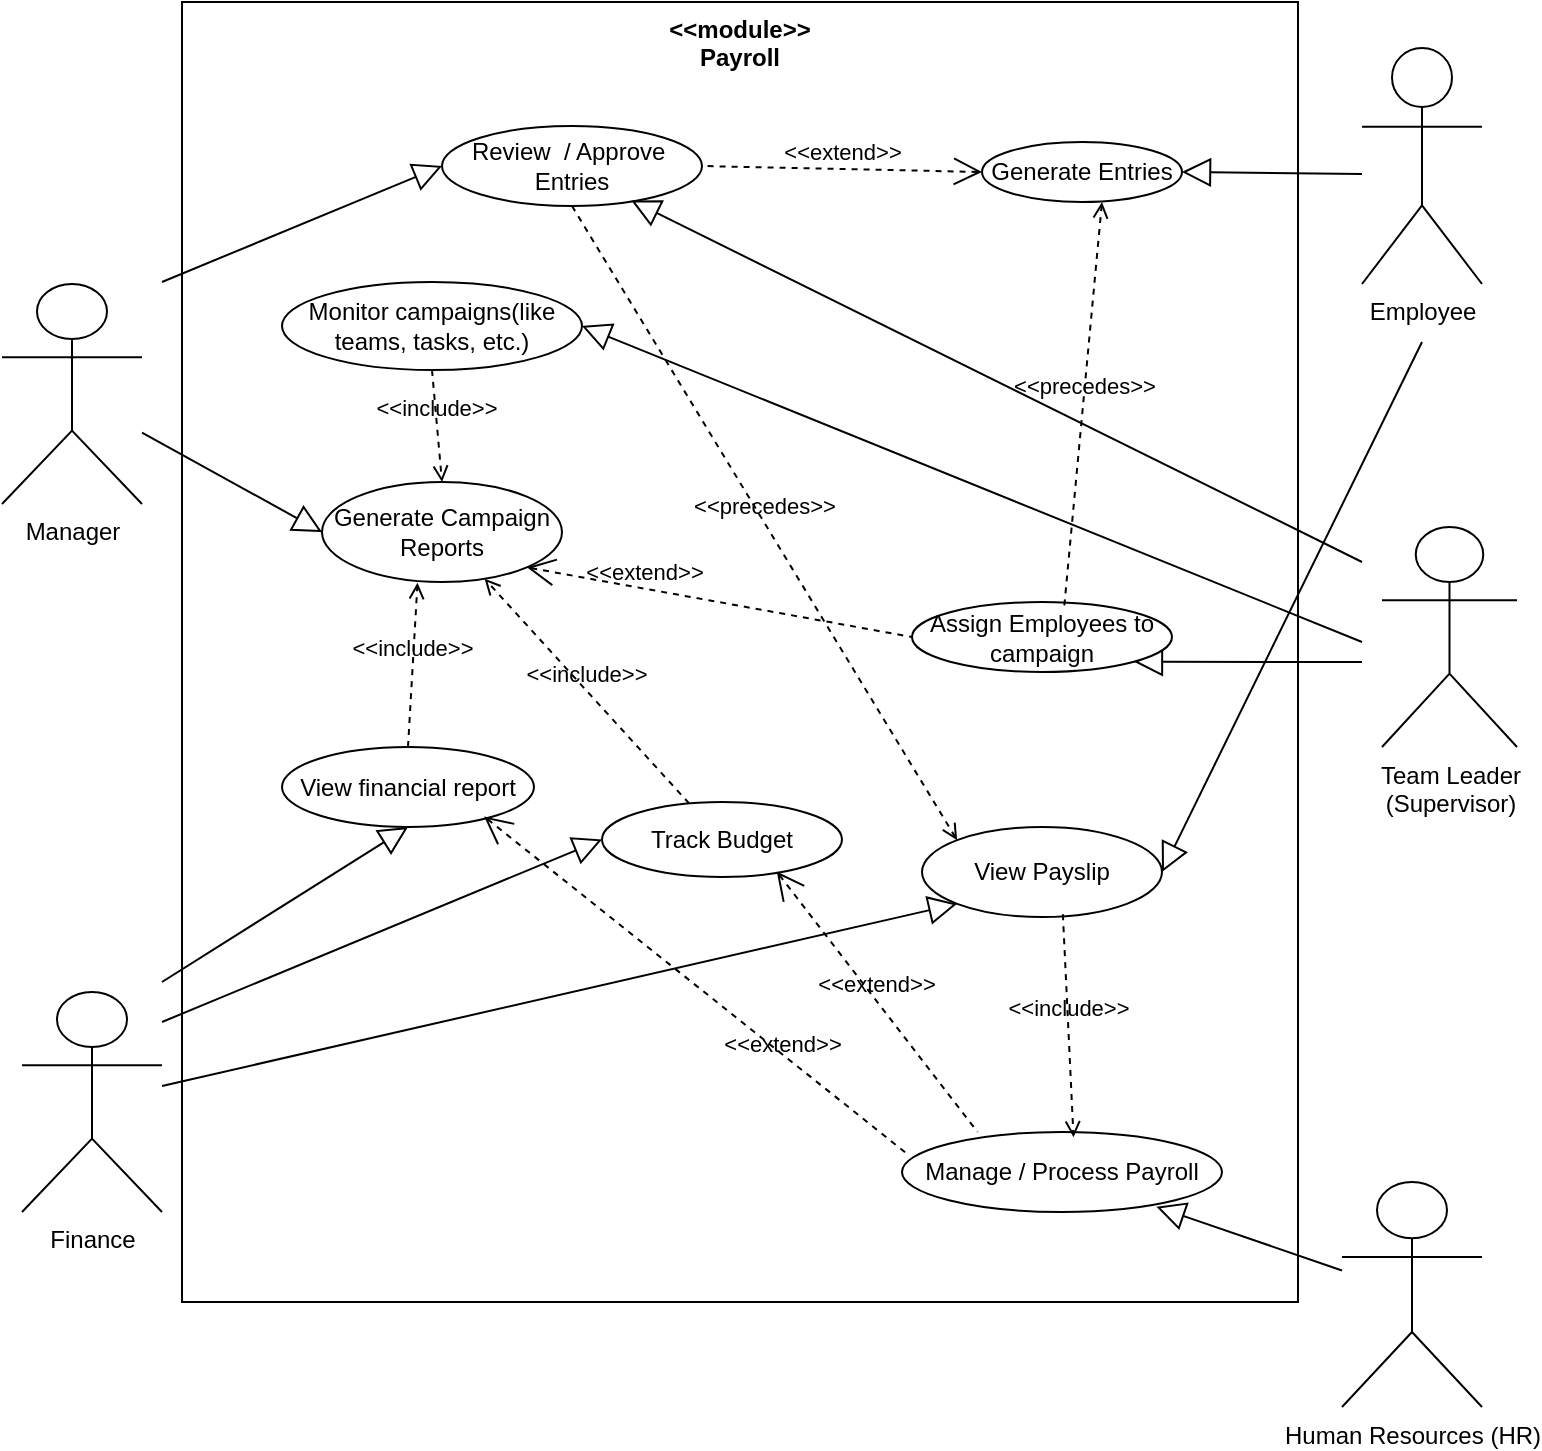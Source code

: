 <mxfile version="26.2.9">
  <diagram name="Page-1" id="xtB_eiOR6V3RR3jivYz2">
    <mxGraphModel dx="1109" dy="496" grid="1" gridSize="10" guides="1" tooltips="1" connect="1" arrows="1" fold="1" page="1" pageScale="1" pageWidth="827" pageHeight="1169" math="0" shadow="0">
      <root>
        <mxCell id="0" />
        <mxCell id="1" parent="0" />
        <mxCell id="HaT2ncolv7MbNzk2p1KF-34" value="&amp;nbsp; &amp;nbsp; &amp;lt;&amp;lt;module&amp;gt;&amp;gt;&amp;nbsp; &amp;nbsp;&amp;nbsp;&lt;div&gt;&lt;span style=&quot;background-color: transparent; color: light-dark(rgb(0, 0, 0), rgb(255, 255, 255));&quot;&gt;Payroll&lt;/span&gt;&lt;/div&gt;" style="shape=rect;html=1;verticalAlign=top;fontStyle=1;whiteSpace=wrap;align=center;" parent="1" vertex="1">
          <mxGeometry x="130" y="90" width="558" height="650" as="geometry" />
        </mxCell>
        <mxCell id="HaT2ncolv7MbNzk2p1KF-35" value="Manager" style="shape=umlActor;html=1;verticalLabelPosition=bottom;verticalAlign=top;align=center;" parent="1" vertex="1">
          <mxGeometry x="40" y="231" width="70" height="110" as="geometry" />
        </mxCell>
        <mxCell id="HaT2ncolv7MbNzk2p1KF-36" value="Employee" style="shape=umlActor;html=1;verticalLabelPosition=bottom;verticalAlign=top;align=center;" parent="1" vertex="1">
          <mxGeometry x="720" y="113" width="60" height="118" as="geometry" />
        </mxCell>
        <mxCell id="HaT2ncolv7MbNzk2p1KF-37" value="Human Resources (HR)" style="shape=umlActor;html=1;verticalLabelPosition=bottom;verticalAlign=top;align=center;" parent="1" vertex="1">
          <mxGeometry x="710" y="680" width="70" height="112.5" as="geometry" />
        </mxCell>
        <mxCell id="HaT2ncolv7MbNzk2p1KF-39" value="Generate Entries" style="ellipse;whiteSpace=wrap;html=1;" parent="1" vertex="1">
          <mxGeometry x="530" y="160" width="100" height="30" as="geometry" />
        </mxCell>
        <mxCell id="HaT2ncolv7MbNzk2p1KF-43" value="Review&amp;nbsp; / Approve&amp;nbsp;&lt;div&gt;Entries&lt;/div&gt;" style="ellipse;whiteSpace=wrap;html=1;" parent="1" vertex="1">
          <mxGeometry x="260" y="152" width="130" height="40" as="geometry" />
        </mxCell>
        <mxCell id="HaT2ncolv7MbNzk2p1KF-45" value="&amp;lt;&amp;lt;extend&amp;gt;&amp;gt;" style="edgeStyle=none;html=1;startArrow=open;endArrow=none;startSize=12;verticalAlign=bottom;dashed=1;labelBackgroundColor=none;rounded=0;entryX=1;entryY=0.5;entryDx=0;entryDy=0;exitX=0;exitY=0.5;exitDx=0;exitDy=0;" parent="1" source="HaT2ncolv7MbNzk2p1KF-39" target="HaT2ncolv7MbNzk2p1KF-43" edge="1">
          <mxGeometry width="160" relative="1" as="geometry">
            <mxPoint x="170" y="360" as="sourcePoint" />
            <mxPoint x="330" y="360" as="targetPoint" />
          </mxGeometry>
        </mxCell>
        <mxCell id="HaT2ncolv7MbNzk2p1KF-48" value="Manage / Process Payroll" style="ellipse;whiteSpace=wrap;html=1;" parent="1" vertex="1">
          <mxGeometry x="490" y="655" width="160" height="40" as="geometry" />
        </mxCell>
        <mxCell id="HaT2ncolv7MbNzk2p1KF-50" value="Team Leader&lt;br&gt;(Supervisor)" style="shape=umlActor;html=1;verticalLabelPosition=bottom;verticalAlign=top;align=center;" parent="1" vertex="1">
          <mxGeometry x="730" y="352.5" width="67.5" height="110" as="geometry" />
        </mxCell>
        <mxCell id="HaT2ncolv7MbNzk2p1KF-54" value="Generate Campaign Reports" style="ellipse;whiteSpace=wrap;html=1;" parent="1" vertex="1">
          <mxGeometry x="200" y="330" width="120" height="50" as="geometry" />
        </mxCell>
        <mxCell id="HaT2ncolv7MbNzk2p1KF-65" value="&amp;lt;&amp;lt;extend&amp;gt;&amp;gt;" style="edgeStyle=none;html=1;startArrow=open;endArrow=none;startSize=12;verticalAlign=bottom;dashed=1;labelBackgroundColor=none;rounded=0;entryX=0;entryY=0.5;entryDx=0;entryDy=0;exitX=1;exitY=1;exitDx=0;exitDy=0;" parent="1" source="HaT2ncolv7MbNzk2p1KF-54" target="HaT2ncolv7MbNzk2p1KF-51" edge="1">
          <mxGeometry x="-0.388" y="-1" width="160" relative="1" as="geometry">
            <mxPoint x="380" y="298" as="sourcePoint" />
            <mxPoint x="540" y="298" as="targetPoint" />
            <mxPoint as="offset" />
            <Array as="points" />
          </mxGeometry>
        </mxCell>
        <mxCell id="HaT2ncolv7MbNzk2p1KF-67" value="View Payslip" style="ellipse;whiteSpace=wrap;html=1;" parent="1" vertex="1">
          <mxGeometry x="500" y="502.5" width="120" height="45" as="geometry" />
        </mxCell>
        <mxCell id="HaT2ncolv7MbNzk2p1KF-69" value="Finance&lt;div&gt;&lt;br&gt;&lt;/div&gt;" style="shape=umlActor;html=1;verticalLabelPosition=bottom;verticalAlign=top;align=center;" parent="1" vertex="1">
          <mxGeometry x="50" y="585" width="70" height="110" as="geometry" />
        </mxCell>
        <mxCell id="HaT2ncolv7MbNzk2p1KF-70" value="Track Budget" style="ellipse;whiteSpace=wrap;html=1;" parent="1" vertex="1">
          <mxGeometry x="340" y="490" width="120" height="37.5" as="geometry" />
        </mxCell>
        <mxCell id="HaT2ncolv7MbNzk2p1KF-71" value="View financial report" style="ellipse;whiteSpace=wrap;html=1;" parent="1" vertex="1">
          <mxGeometry x="180" y="462.5" width="126" height="40" as="geometry" />
        </mxCell>
        <mxCell id="HaT2ncolv7MbNzk2p1KF-76" value="&amp;lt;&amp;lt;include&amp;gt;&amp;gt;" style="edgeStyle=none;html=1;endArrow=open;verticalAlign=bottom;dashed=1;labelBackgroundColor=none;rounded=0;exitX=0.5;exitY=0;exitDx=0;exitDy=0;entryX=0.398;entryY=1.008;entryDx=0;entryDy=0;entryPerimeter=0;" parent="1" source="HaT2ncolv7MbNzk2p1KF-71" target="HaT2ncolv7MbNzk2p1KF-54" edge="1">
          <mxGeometry width="160" relative="1" as="geometry">
            <mxPoint x="130" y="440" as="sourcePoint" />
            <mxPoint x="290" y="440" as="targetPoint" />
          </mxGeometry>
        </mxCell>
        <mxCell id="HaT2ncolv7MbNzk2p1KF-77" value="&amp;lt;&amp;lt;include&amp;gt;&amp;gt;" style="edgeStyle=none;html=1;endArrow=open;verticalAlign=bottom;dashed=1;labelBackgroundColor=none;rounded=0;" parent="1" source="HaT2ncolv7MbNzk2p1KF-70" target="HaT2ncolv7MbNzk2p1KF-54" edge="1">
          <mxGeometry width="160" relative="1" as="geometry">
            <mxPoint x="130" y="440" as="sourcePoint" />
            <mxPoint x="290" y="440" as="targetPoint" />
          </mxGeometry>
        </mxCell>
        <mxCell id="HaT2ncolv7MbNzk2p1KF-82" value="" style="edgeStyle=none;html=1;endArrow=block;endFill=0;endSize=12;verticalAlign=bottom;rounded=0;entryX=0.728;entryY=0.93;entryDx=0;entryDy=0;entryPerimeter=0;" parent="1" target="HaT2ncolv7MbNzk2p1KF-43" edge="1">
          <mxGeometry width="160" relative="1" as="geometry">
            <mxPoint x="720" y="370" as="sourcePoint" />
            <mxPoint x="350" y="200" as="targetPoint" />
          </mxGeometry>
        </mxCell>
        <mxCell id="HaT2ncolv7MbNzk2p1KF-83" value="" style="edgeStyle=none;html=1;endArrow=block;endFill=0;endSize=12;verticalAlign=bottom;rounded=0;entryX=0;entryY=0.5;entryDx=0;entryDy=0;" parent="1" target="HaT2ncolv7MbNzk2p1KF-43" edge="1">
          <mxGeometry width="160" relative="1" as="geometry">
            <mxPoint x="120" y="230" as="sourcePoint" />
            <mxPoint x="210" y="188" as="targetPoint" />
          </mxGeometry>
        </mxCell>
        <mxCell id="HaT2ncolv7MbNzk2p1KF-85" value="" style="edgeStyle=none;html=1;endArrow=block;endFill=0;endSize=12;verticalAlign=bottom;rounded=0;entryX=1;entryY=0.5;entryDx=0;entryDy=0;" parent="1" target="HaT2ncolv7MbNzk2p1KF-39" edge="1">
          <mxGeometry width="160" relative="1" as="geometry">
            <mxPoint x="720" y="176" as="sourcePoint" />
            <mxPoint x="570" y="176.02" as="targetPoint" />
          </mxGeometry>
        </mxCell>
        <mxCell id="HaT2ncolv7MbNzk2p1KF-87" value="" style="edgeStyle=none;html=1;endArrow=block;endFill=0;endSize=12;verticalAlign=bottom;rounded=0;entryX=0;entryY=1;entryDx=0;entryDy=0;" parent="1" source="HaT2ncolv7MbNzk2p1KF-69" target="HaT2ncolv7MbNzk2p1KF-67" edge="1">
          <mxGeometry width="160" relative="1" as="geometry">
            <mxPoint x="140" y="670" as="sourcePoint" />
            <mxPoint x="475" y="585" as="targetPoint" />
          </mxGeometry>
        </mxCell>
        <mxCell id="HaT2ncolv7MbNzk2p1KF-88" value="" style="edgeStyle=none;html=1;endArrow=block;endFill=0;endSize=12;verticalAlign=bottom;rounded=0;entryX=0.5;entryY=1;entryDx=0;entryDy=0;" parent="1" target="HaT2ncolv7MbNzk2p1KF-71" edge="1">
          <mxGeometry width="160" relative="1" as="geometry">
            <mxPoint x="120" y="580" as="sourcePoint" />
            <mxPoint x="190" y="530" as="targetPoint" />
          </mxGeometry>
        </mxCell>
        <mxCell id="HaT2ncolv7MbNzk2p1KF-89" value="" style="edgeStyle=none;html=1;endArrow=block;endFill=0;endSize=12;verticalAlign=bottom;rounded=0;entryX=0;entryY=0.5;entryDx=0;entryDy=0;" parent="1" target="HaT2ncolv7MbNzk2p1KF-70" edge="1">
          <mxGeometry width="160" relative="1" as="geometry">
            <mxPoint x="120" y="600" as="sourcePoint" />
            <mxPoint x="200.0" y="667.5" as="targetPoint" />
          </mxGeometry>
        </mxCell>
        <mxCell id="HaT2ncolv7MbNzk2p1KF-90" value="" style="edgeStyle=none;html=1;endArrow=block;endFill=0;endSize=12;verticalAlign=bottom;rounded=0;entryX=0.795;entryY=0.934;entryDx=0;entryDy=0;entryPerimeter=0;" parent="1" source="HaT2ncolv7MbNzk2p1KF-37" target="HaT2ncolv7MbNzk2p1KF-48" edge="1">
          <mxGeometry width="160" relative="1" as="geometry">
            <mxPoint x="608.02" y="768.475" as="sourcePoint" />
            <mxPoint x="544" y="720" as="targetPoint" />
          </mxGeometry>
        </mxCell>
        <mxCell id="HaT2ncolv7MbNzk2p1KF-93" value="" style="edgeStyle=none;html=1;endArrow=block;endFill=0;endSize=12;verticalAlign=bottom;rounded=0;entryX=1;entryY=1;entryDx=0;entryDy=0;" parent="1" source="HaT2ncolv7MbNzk2p1KF-51" edge="1">
          <mxGeometry width="160" relative="1" as="geometry">
            <mxPoint x="720" y="420" as="sourcePoint" />
            <mxPoint x="540.002" y="409.523" as="targetPoint" />
          </mxGeometry>
        </mxCell>
        <mxCell id="HaT2ncolv7MbNzk2p1KF-94" value="" style="edgeStyle=none;html=1;endArrow=block;endFill=0;endSize=12;verticalAlign=bottom;rounded=0;entryX=1;entryY=0.5;entryDx=0;entryDy=0;" parent="1" target="HaT2ncolv7MbNzk2p1KF-67" edge="1">
          <mxGeometry width="160" relative="1" as="geometry">
            <mxPoint x="750" y="260" as="sourcePoint" />
            <mxPoint x="290" y="450" as="targetPoint" />
            <Array as="points" />
          </mxGeometry>
        </mxCell>
        <mxCell id="HaT2ncolv7MbNzk2p1KF-98" value="Monitor campaigns(like teams, tasks, etc.)" style="ellipse;whiteSpace=wrap;html=1;" parent="1" vertex="1">
          <mxGeometry x="180" y="230" width="150" height="44" as="geometry" />
        </mxCell>
        <mxCell id="HaT2ncolv7MbNzk2p1KF-99" value="" style="edgeStyle=none;html=1;endArrow=block;endFill=0;endSize=12;verticalAlign=bottom;rounded=0;entryX=0;entryY=0.5;entryDx=0;entryDy=0;" parent="1" source="HaT2ncolv7MbNzk2p1KF-35" target="HaT2ncolv7MbNzk2p1KF-54" edge="1">
          <mxGeometry width="160" relative="1" as="geometry">
            <mxPoint x="140" y="293.995" as="sourcePoint" />
            <mxPoint x="260" y="269.45" as="targetPoint" />
          </mxGeometry>
        </mxCell>
        <mxCell id="HaT2ncolv7MbNzk2p1KF-100" value="&amp;lt;&amp;lt;include&amp;gt;&amp;gt;" style="edgeStyle=none;html=1;endArrow=open;verticalAlign=bottom;dashed=1;labelBackgroundColor=none;rounded=0;exitX=0.5;exitY=1;exitDx=0;exitDy=0;entryX=0.5;entryY=0;entryDx=0;entryDy=0;" parent="1" source="HaT2ncolv7MbNzk2p1KF-98" target="HaT2ncolv7MbNzk2p1KF-54" edge="1">
          <mxGeometry width="160" relative="1" as="geometry">
            <mxPoint x="10" y="510" as="sourcePoint" />
            <mxPoint x="290" y="320" as="targetPoint" />
          </mxGeometry>
        </mxCell>
        <mxCell id="HaT2ncolv7MbNzk2p1KF-101" value="" style="edgeStyle=none;html=1;endArrow=block;endFill=0;endSize=12;verticalAlign=bottom;rounded=0;entryX=1;entryY=0.5;entryDx=0;entryDy=0;" parent="1" edge="1" target="HaT2ncolv7MbNzk2p1KF-98">
          <mxGeometry width="160" relative="1" as="geometry">
            <mxPoint x="720" y="410" as="sourcePoint" />
            <mxPoint x="546.84" y="319.478" as="targetPoint" />
          </mxGeometry>
        </mxCell>
        <mxCell id="HaT2ncolv7MbNzk2p1KF-105" value="" style="edgeStyle=none;html=1;endArrow=block;endFill=0;endSize=12;verticalAlign=bottom;rounded=0;entryX=1;entryY=1;entryDx=0;entryDy=0;" parent="1" target="HaT2ncolv7MbNzk2p1KF-51" edge="1">
          <mxGeometry width="160" relative="1" as="geometry">
            <mxPoint x="720" y="420" as="sourcePoint" />
            <mxPoint x="540.002" y="409.523" as="targetPoint" />
          </mxGeometry>
        </mxCell>
        <mxCell id="HaT2ncolv7MbNzk2p1KF-51" value="Assign Employees to campaign" style="ellipse;whiteSpace=wrap;html=1;" parent="1" vertex="1">
          <mxGeometry x="495" y="390" width="130" height="35" as="geometry" />
        </mxCell>
        <mxCell id="HaT2ncolv7MbNzk2p1KF-106" style="edgeStyle=orthogonalEdgeStyle;rounded=0;orthogonalLoop=1;jettySize=auto;html=1;exitX=0.5;exitY=1;exitDx=0;exitDy=0;" parent="1" source="HaT2ncolv7MbNzk2p1KF-34" target="HaT2ncolv7MbNzk2p1KF-34" edge="1">
          <mxGeometry relative="1" as="geometry" />
        </mxCell>
        <mxCell id="HaT2ncolv7MbNzk2p1KF-110" value="&amp;lt;&amp;lt;precedes&amp;gt;&amp;gt;" style="edgeStyle=none;html=1;endArrow=open;verticalAlign=bottom;dashed=1;labelBackgroundColor=none;rounded=0;entryX=0;entryY=0;entryDx=0;entryDy=0;exitX=0.5;exitY=1;exitDx=0;exitDy=0;" parent="1" target="HaT2ncolv7MbNzk2p1KF-67" edge="1" source="HaT2ncolv7MbNzk2p1KF-43">
          <mxGeometry width="160" relative="1" as="geometry">
            <mxPoint x="320" y="200" as="sourcePoint" />
            <mxPoint x="510" y="330" as="targetPoint" />
          </mxGeometry>
        </mxCell>
        <mxCell id="HaT2ncolv7MbNzk2p1KF-111" value="&amp;lt;&amp;lt;precedes&amp;gt;&amp;gt;" style="edgeStyle=none;html=1;endArrow=open;verticalAlign=bottom;dashed=1;labelBackgroundColor=none;rounded=0;exitX=0.586;exitY=0.048;exitDx=0;exitDy=0;exitPerimeter=0;entryX=0.6;entryY=1;entryDx=0;entryDy=0;entryPerimeter=0;" parent="1" source="HaT2ncolv7MbNzk2p1KF-51" target="HaT2ncolv7MbNzk2p1KF-39" edge="1">
          <mxGeometry width="160" relative="1" as="geometry">
            <mxPoint x="548" y="150" as="sourcePoint" />
            <mxPoint x="720" y="462" as="targetPoint" />
          </mxGeometry>
        </mxCell>
        <mxCell id="LHTQ-P_2F2YKg3bK-t15-2" value="&amp;lt;&amp;lt;extend&amp;gt;&amp;gt;" style="edgeStyle=none;html=1;startArrow=open;endArrow=none;startSize=12;verticalAlign=bottom;dashed=1;labelBackgroundColor=none;rounded=0;exitX=0.802;exitY=0.868;exitDx=0;exitDy=0;exitPerimeter=0;entryX=0.014;entryY=0.267;entryDx=0;entryDy=0;entryPerimeter=0;" parent="1" source="HaT2ncolv7MbNzk2p1KF-71" target="HaT2ncolv7MbNzk2p1KF-48" edge="1">
          <mxGeometry x="0.429" y="-3" width="160" relative="1" as="geometry">
            <mxPoint x="360" y="530" as="sourcePoint" />
            <mxPoint x="520" y="530" as="targetPoint" />
            <mxPoint as="offset" />
          </mxGeometry>
        </mxCell>
        <mxCell id="LHTQ-P_2F2YKg3bK-t15-3" value="&amp;lt;&amp;lt;extend&amp;gt;&amp;gt;" style="edgeStyle=none;html=1;startArrow=open;endArrow=none;startSize=12;verticalAlign=bottom;dashed=1;labelBackgroundColor=none;rounded=0;entryX=0.236;entryY=0;entryDx=0;entryDy=0;entryPerimeter=0;exitX=0.728;exitY=0.927;exitDx=0;exitDy=0;exitPerimeter=0;" parent="1" source="HaT2ncolv7MbNzk2p1KF-70" target="HaT2ncolv7MbNzk2p1KF-48" edge="1">
          <mxGeometry width="160" relative="1" as="geometry">
            <mxPoint x="360" y="530" as="sourcePoint" />
            <mxPoint x="520" y="530" as="targetPoint" />
          </mxGeometry>
        </mxCell>
        <mxCell id="LHTQ-P_2F2YKg3bK-t15-4" value="&amp;lt;&amp;lt;include&amp;gt;&amp;gt;" style="edgeStyle=none;html=1;endArrow=open;verticalAlign=bottom;dashed=1;labelBackgroundColor=none;rounded=0;exitX=0.587;exitY=0.969;exitDx=0;exitDy=0;exitPerimeter=0;entryX=0.536;entryY=0.067;entryDx=0;entryDy=0;entryPerimeter=0;" parent="1" source="HaT2ncolv7MbNzk2p1KF-67" target="HaT2ncolv7MbNzk2p1KF-48" edge="1">
          <mxGeometry width="160" relative="1" as="geometry">
            <mxPoint x="360" y="530" as="sourcePoint" />
            <mxPoint x="520" y="530" as="targetPoint" />
          </mxGeometry>
        </mxCell>
      </root>
    </mxGraphModel>
  </diagram>
</mxfile>
